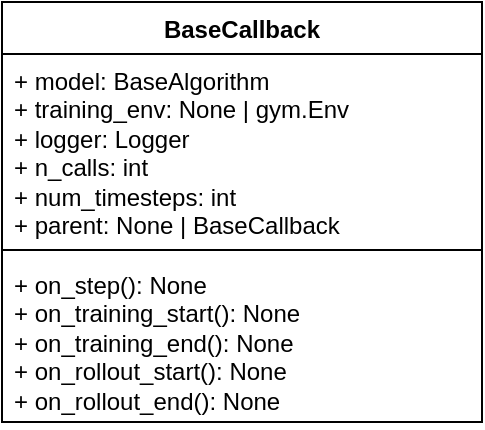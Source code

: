 <mxfile version="22.0.3" type="device" pages="2">
  <diagram name="Class Body" id="mSUhOsDDtdd-8Lt7crGg">
    <mxGraphModel dx="956" dy="605" grid="1" gridSize="10" guides="1" tooltips="1" connect="1" arrows="1" fold="1" page="1" pageScale="1" pageWidth="850" pageHeight="1100" math="0" shadow="0">
      <root>
        <mxCell id="0" />
        <mxCell id="1" parent="0" />
        <mxCell id="6nppfRPPIXSbWmDxYBgJ-1" value="BaseCallback" style="swimlane;fontStyle=1;align=center;verticalAlign=top;childLayout=stackLayout;horizontal=1;startSize=26;horizontalStack=0;resizeParent=1;resizeParentMax=0;resizeLast=0;collapsible=1;marginBottom=0;whiteSpace=wrap;html=1;" parent="1" vertex="1">
          <mxGeometry x="80" y="40" width="240" height="210" as="geometry" />
        </mxCell>
        <mxCell id="6nppfRPPIXSbWmDxYBgJ-2" value="+ model: BaseAlgorithm&lt;br&gt;+ training_env: None | gym.Env&lt;br&gt;+ logger: Logger&lt;br&gt;+ n_calls: int&lt;br&gt;+ num_timesteps: int&lt;br&gt;+ parent: None | BaseCallback" style="text;strokeColor=none;fillColor=none;align=left;verticalAlign=top;spacingLeft=4;spacingRight=4;overflow=hidden;rotatable=0;points=[[0,0.5],[1,0.5]];portConstraint=eastwest;whiteSpace=wrap;html=1;" parent="6nppfRPPIXSbWmDxYBgJ-1" vertex="1">
          <mxGeometry y="26" width="240" height="94" as="geometry" />
        </mxCell>
        <mxCell id="6nppfRPPIXSbWmDxYBgJ-3" value="" style="line;strokeWidth=1;fillColor=none;align=left;verticalAlign=middle;spacingTop=-1;spacingLeft=3;spacingRight=3;rotatable=0;labelPosition=right;points=[];portConstraint=eastwest;strokeColor=inherit;" parent="6nppfRPPIXSbWmDxYBgJ-1" vertex="1">
          <mxGeometry y="120" width="240" height="8" as="geometry" />
        </mxCell>
        <mxCell id="6nppfRPPIXSbWmDxYBgJ-4" value="+ on_step(): None&lt;br&gt;+ on_training_start(): None&lt;br&gt;+ on_training_end(): None&lt;br&gt;+ on_rollout_start(): None&lt;br&gt;+ on_rollout_end(): None" style="text;strokeColor=none;fillColor=none;align=left;verticalAlign=top;spacingLeft=4;spacingRight=4;overflow=hidden;rotatable=0;points=[[0,0.5],[1,0.5]];portConstraint=eastwest;whiteSpace=wrap;html=1;" parent="6nppfRPPIXSbWmDxYBgJ-1" vertex="1">
          <mxGeometry y="128" width="240" height="82" as="geometry" />
        </mxCell>
      </root>
    </mxGraphModel>
  </diagram>
  <diagram id="RC45oEuw799G7ncF5_Fm" name="OnPolicyFlowDiagram">
    <mxGraphModel dx="956" dy="605" grid="1" gridSize="10" guides="1" tooltips="1" connect="1" arrows="1" fold="1" page="1" pageScale="1" pageWidth="850" pageHeight="1100" math="0" shadow="0">
      <root>
        <mxCell id="0" />
        <mxCell id="1" parent="0" />
        <mxCell id="0NjMzVMHDZzR4DQ7L_Ly-3" value="Initialize callbacks, calculate number of total timesteps (no. of interaction between agent and environment),&lt;br&gt;set num_timesteps=0" style="rounded=1;whiteSpace=wrap;html=1;arcSize=40;fontColor=#000000;fillColor=#ffffc0;strokeColor=#ff0000;" parent="1" vertex="1">
          <mxGeometry x="55" y="150" width="185" height="110" as="geometry" />
        </mxCell>
        <mxCell id="0NjMzVMHDZzR4DQ7L_Ly-4" value="" style="edgeStyle=orthogonalEdgeStyle;html=1;verticalAlign=bottom;endArrow=open;endSize=8;strokeColor=#ff0000;rounded=0;" parent="1" source="0NjMzVMHDZzR4DQ7L_Ly-3" target="0NjMzVMHDZzR4DQ7L_Ly-10" edge="1">
          <mxGeometry relative="1" as="geometry">
            <mxPoint x="115" y="250" as="targetPoint" />
          </mxGeometry>
        </mxCell>
        <mxCell id="0NjMzVMHDZzR4DQ7L_Ly-10" value="run callback on_start_training" style="rounded=1;whiteSpace=wrap;html=1;arcSize=40;fontColor=#000000;fillColor=#ffffc0;strokeColor=#ff0000;" parent="1" vertex="1">
          <mxGeometry x="87.5" y="310" width="120" height="40" as="geometry" />
        </mxCell>
        <mxCell id="0NjMzVMHDZzR4DQ7L_Ly-11" value="" style="edgeStyle=orthogonalEdgeStyle;html=1;verticalAlign=bottom;endArrow=open;endSize=8;strokeColor=#ff0000;rounded=0;" parent="1" source="0NjMzVMHDZzR4DQ7L_Ly-10" edge="1">
          <mxGeometry relative="1" as="geometry">
            <mxPoint x="150" y="410" as="targetPoint" />
          </mxGeometry>
        </mxCell>
        <mxCell id="0NjMzVMHDZzR4DQ7L_Ly-12" value="" style="ellipse;html=1;shape=startState;fillColor=#000000;strokeColor=#ff0000;" parent="1" vertex="1">
          <mxGeometry x="132.5" y="40" width="30" height="30" as="geometry" />
        </mxCell>
        <mxCell id="0NjMzVMHDZzR4DQ7L_Ly-13" value="" style="edgeStyle=orthogonalEdgeStyle;html=1;verticalAlign=bottom;endArrow=open;endSize=8;strokeColor=#ff0000;rounded=0;entryX=0.5;entryY=0;entryDx=0;entryDy=0;" parent="1" source="0NjMzVMHDZzR4DQ7L_Ly-12" target="0NjMzVMHDZzR4DQ7L_Ly-3" edge="1">
          <mxGeometry relative="1" as="geometry">
            <mxPoint x="135" y="140" as="targetPoint" />
          </mxGeometry>
        </mxCell>
        <mxCell id="0NjMzVMHDZzR4DQ7L_Ly-15" value="while&amp;nbsp;" style="shape=umlFrame;whiteSpace=wrap;html=1;pointerEvents=0;" parent="1" vertex="1">
          <mxGeometry x="20" y="410" width="450" height="360" as="geometry" />
        </mxCell>
        <mxCell id="0NjMzVMHDZzR4DQ7L_Ly-20" value="" style="ellipse;html=1;shape=startState;fillColor=#000000;strokeColor=#ff0000;" parent="1" vertex="1">
          <mxGeometry x="140" y="420" width="30" height="30" as="geometry" />
        </mxCell>
        <mxCell id="0NjMzVMHDZzR4DQ7L_Ly-21" value="" style="edgeStyle=orthogonalEdgeStyle;html=1;verticalAlign=bottom;endArrow=open;endSize=8;strokeColor=#ff0000;rounded=0;entryX=0.5;entryY=0;entryDx=0;entryDy=0;" parent="1" source="0NjMzVMHDZzR4DQ7L_Ly-20" target="0NjMzVMHDZzR4DQ7L_Ly-22" edge="1">
          <mxGeometry relative="1" as="geometry">
            <mxPoint x="155" y="490" as="targetPoint" />
          </mxGeometry>
        </mxCell>
        <mxCell id="0NjMzVMHDZzR4DQ7L_Ly-22" value="num_timesteps &amp;lt; total_timesteps" style="rhombus;whiteSpace=wrap;html=1;fontColor=#000000;fillColor=#ffffc0;strokeColor=#ff0000;" parent="1" vertex="1">
          <mxGeometry x="75" y="500" width="160" height="60" as="geometry" />
        </mxCell>
        <mxCell id="0NjMzVMHDZzR4DQ7L_Ly-23" value="no" style="edgeStyle=orthogonalEdgeStyle;html=1;align=left;verticalAlign=bottom;endArrow=open;endSize=8;strokeColor=#ff0000;rounded=0;entryX=0;entryY=0.5;entryDx=0;entryDy=0;" parent="1" source="0NjMzVMHDZzR4DQ7L_Ly-22" target="0NjMzVMHDZzR4DQ7L_Ly-26" edge="1">
          <mxGeometry x="-1" relative="1" as="geometry">
            <mxPoint x="300" y="520" as="targetPoint" />
          </mxGeometry>
        </mxCell>
        <mxCell id="0NjMzVMHDZzR4DQ7L_Ly-24" value="yes" style="edgeStyle=orthogonalEdgeStyle;html=1;align=left;verticalAlign=top;endArrow=open;endSize=8;strokeColor=#ff0000;rounded=0;entryX=0.5;entryY=0;entryDx=0;entryDy=0;" parent="1" source="0NjMzVMHDZzR4DQ7L_Ly-22" target="0NjMzVMHDZzR4DQ7L_Ly-25" edge="1">
          <mxGeometry x="-1" relative="1" as="geometry">
            <mxPoint x="158" y="600" as="targetPoint" />
          </mxGeometry>
        </mxCell>
        <mxCell id="0NjMzVMHDZzR4DQ7L_Ly-25" value="" style="ellipse;html=1;shape=endState;fillColor=#000000;strokeColor=#ff0000;" parent="1" vertex="1">
          <mxGeometry x="140" y="730" width="30" height="30" as="geometry" />
        </mxCell>
        <mxCell id="0NjMzVMHDZzR4DQ7L_Ly-26" value="collect rollout and increment num_timesteps" style="rounded=1;whiteSpace=wrap;html=1;arcSize=40;fontColor=#000000;fillColor=#ffffc0;strokeColor=#ff0000;" parent="1" vertex="1">
          <mxGeometry x="270" y="430" width="130" height="50" as="geometry" />
        </mxCell>
        <mxCell id="0NjMzVMHDZzR4DQ7L_Ly-27" value="" style="edgeStyle=orthogonalEdgeStyle;html=1;verticalAlign=bottom;endArrow=open;endSize=8;strokeColor=#ff0000;rounded=0;entryX=0.5;entryY=0;entryDx=0;entryDy=0;" parent="1" source="0NjMzVMHDZzR4DQ7L_Ly-26" target="0NjMzVMHDZzR4DQ7L_Ly-29" edge="1">
          <mxGeometry relative="1" as="geometry">
            <mxPoint x="330" y="530" as="targetPoint" />
          </mxGeometry>
        </mxCell>
        <mxCell id="0NjMzVMHDZzR4DQ7L_Ly-29" value="num_timesteps &amp;lt; total_timesteps" style="rhombus;whiteSpace=wrap;html=1;fontColor=#000000;fillColor=#ffffc0;strokeColor=#ff0000;" parent="1" vertex="1">
          <mxGeometry x="255" y="535" width="160" height="60" as="geometry" />
        </mxCell>
        <mxCell id="0NjMzVMHDZzR4DQ7L_Ly-30" value="yes" style="edgeStyle=orthogonalEdgeStyle;html=1;align=left;verticalAlign=top;endArrow=open;endSize=8;strokeColor=#ff0000;rounded=0;entryX=1;entryY=0;entryDx=0;entryDy=0;exitX=0;exitY=0.5;exitDx=0;exitDy=0;" parent="1" source="0NjMzVMHDZzR4DQ7L_Ly-29" target="0NjMzVMHDZzR4DQ7L_Ly-25" edge="1">
          <mxGeometry x="-1" relative="1" as="geometry">
            <mxPoint x="220" y="680" as="targetPoint" />
            <mxPoint x="220" y="570" as="sourcePoint" />
            <Array as="points">
              <mxPoint x="210" y="565" />
              <mxPoint x="210" y="734" />
            </Array>
            <mxPoint as="offset" />
          </mxGeometry>
        </mxCell>
        <mxCell id="0NjMzVMHDZzR4DQ7L_Ly-31" value="log current stats from training process" style="rounded=1;whiteSpace=wrap;html=1;arcSize=40;fontColor=#000000;fillColor=#ffffc0;strokeColor=#ff0000;" parent="1" vertex="1">
          <mxGeometry x="275" y="640" width="120" height="40" as="geometry" />
        </mxCell>
        <mxCell id="0NjMzVMHDZzR4DQ7L_Ly-32" value="" style="edgeStyle=orthogonalEdgeStyle;html=1;verticalAlign=bottom;endArrow=open;endSize=8;strokeColor=#ff0000;rounded=0;entryX=0.5;entryY=0;entryDx=0;entryDy=0;" parent="1" source="0NjMzVMHDZzR4DQ7L_Ly-31" target="0NjMzVMHDZzR4DQ7L_Ly-35" edge="1">
          <mxGeometry relative="1" as="geometry">
            <mxPoint x="335" y="720" as="targetPoint" />
          </mxGeometry>
        </mxCell>
        <mxCell id="0NjMzVMHDZzR4DQ7L_Ly-33" value="" style="edgeStyle=orthogonalEdgeStyle;html=1;verticalAlign=bottom;endArrow=open;endSize=8;strokeColor=#ff0000;rounded=0;exitX=0.5;exitY=1;exitDx=0;exitDy=0;entryX=0.5;entryY=0;entryDx=0;entryDy=0;" parent="1" source="0NjMzVMHDZzR4DQ7L_Ly-29" target="0NjMzVMHDZzR4DQ7L_Ly-31" edge="1">
          <mxGeometry relative="1" as="geometry">
            <mxPoint x="415" y="655" as="targetPoint" />
            <mxPoint x="415" y="595" as="sourcePoint" />
          </mxGeometry>
        </mxCell>
        <mxCell id="0NjMzVMHDZzR4DQ7L_Ly-34" value="&lt;font style=&quot;font-size: 11px;&quot;&gt;no&lt;/font&gt;" style="text;html=1;strokeColor=none;fillColor=none;align=center;verticalAlign=middle;whiteSpace=wrap;rounded=0;" parent="1" vertex="1">
          <mxGeometry x="317" y="585" width="60" height="30" as="geometry" />
        </mxCell>
        <mxCell id="0NjMzVMHDZzR4DQ7L_Ly-35" value="start training" style="rounded=1;whiteSpace=wrap;html=1;arcSize=40;fontColor=#000000;fillColor=#ffffc0;strokeColor=#ff0000;" parent="1" vertex="1">
          <mxGeometry x="280" y="720" width="120" height="40" as="geometry" />
        </mxCell>
        <mxCell id="0NjMzVMHDZzR4DQ7L_Ly-36" value="" style="edgeStyle=orthogonalEdgeStyle;html=1;verticalAlign=bottom;endArrow=open;endSize=8;strokeColor=#ff0000;rounded=0;entryX=1.012;entryY=0.375;entryDx=0;entryDy=0;exitX=1;exitY=0.5;exitDx=0;exitDy=0;entryPerimeter=0;" parent="1" source="0NjMzVMHDZzR4DQ7L_Ly-35" target="0NjMzVMHDZzR4DQ7L_Ly-26" edge="1">
          <mxGeometry relative="1" as="geometry">
            <mxPoint x="345" y="545" as="targetPoint" />
            <mxPoint x="345" y="490" as="sourcePoint" />
            <Array as="points">
              <mxPoint x="440" y="740" />
              <mxPoint x="440" y="449" />
            </Array>
          </mxGeometry>
        </mxCell>
        <mxCell id="0NjMzVMHDZzR4DQ7L_Ly-37" value="run callback on_training_end" style="rounded=1;whiteSpace=wrap;html=1;arcSize=40;fontColor=#000000;fillColor=#ffffc0;strokeColor=#ff0000;" parent="1" vertex="1">
          <mxGeometry x="87.5" y="850" width="120" height="40" as="geometry" />
        </mxCell>
        <mxCell id="0NjMzVMHDZzR4DQ7L_Ly-41" value="" style="endArrow=open;html=1;rounded=0;exitX=0.287;exitY=0.999;exitDx=0;exitDy=0;exitPerimeter=0;entryX=0.5;entryY=0;entryDx=0;entryDy=0;align=left;verticalAlign=top;strokeColor=#ff0000;endSize=8;" parent="1" source="0NjMzVMHDZzR4DQ7L_Ly-15" target="0NjMzVMHDZzR4DQ7L_Ly-37" edge="1">
          <mxGeometry width="50" height="50" relative="1" as="geometry">
            <mxPoint x="160" y="830" as="sourcePoint" />
            <mxPoint x="210" y="780" as="targetPoint" />
          </mxGeometry>
        </mxCell>
        <mxCell id="0NjMzVMHDZzR4DQ7L_Ly-42" value="Return model" style="rounded=1;whiteSpace=wrap;html=1;arcSize=40;fontColor=#000000;fillColor=#ffffc0;strokeColor=#ff0000;" parent="1" vertex="1">
          <mxGeometry x="87.5" y="930" width="120" height="40" as="geometry" />
        </mxCell>
        <mxCell id="0NjMzVMHDZzR4DQ7L_Ly-43" value="" style="edgeStyle=orthogonalEdgeStyle;html=1;verticalAlign=bottom;endArrow=open;endSize=8;strokeColor=#ff0000;rounded=0;exitX=0.5;exitY=1;exitDx=0;exitDy=0;entryX=0.5;entryY=0;entryDx=0;entryDy=0;" parent="1" source="0NjMzVMHDZzR4DQ7L_Ly-37" target="0NjMzVMHDZzR4DQ7L_Ly-42" edge="1">
          <mxGeometry relative="1" as="geometry">
            <mxPoint x="160" y="930" as="targetPoint" />
          </mxGeometry>
        </mxCell>
      </root>
    </mxGraphModel>
  </diagram>
</mxfile>
